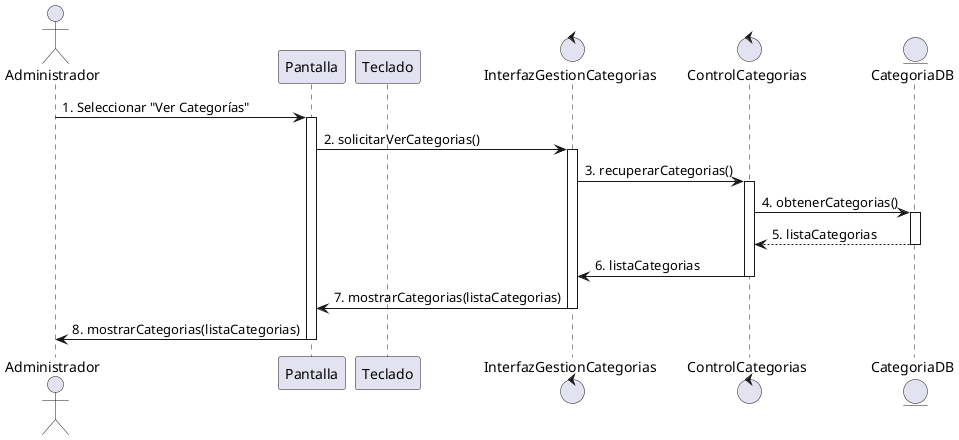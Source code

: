 @startuml "Ver Categoría"

actor Administrador
participant Pantalla
participant Teclado
control InterfazGestionCategorias
control ControlCategorias
entity CategoriaDB

Administrador -> Pantalla : 1. Seleccionar "Ver Categorías"
activate Pantalla

Pantalla -> InterfazGestionCategorias : 2. solicitarVerCategorias()
activate InterfazGestionCategorias

InterfazGestionCategorias -> ControlCategorias : 3. recuperarCategorias()
activate ControlCategorias

ControlCategorias -> CategoriaDB : 4. obtenerCategorias()
activate CategoriaDB

CategoriaDB --> ControlCategorias : 5. listaCategorias
deactivate CategoriaDB

ControlCategorias -> InterfazGestionCategorias : 6. listaCategorias
deactivate ControlCategorias

InterfazGestionCategorias -> Pantalla : 7. mostrarCategorias(listaCategorias)
deactivate InterfazGestionCategorias

Pantalla -> Administrador : 8. mostrarCategorias(listaCategorias)
deactivate Pantalla

@enduml
